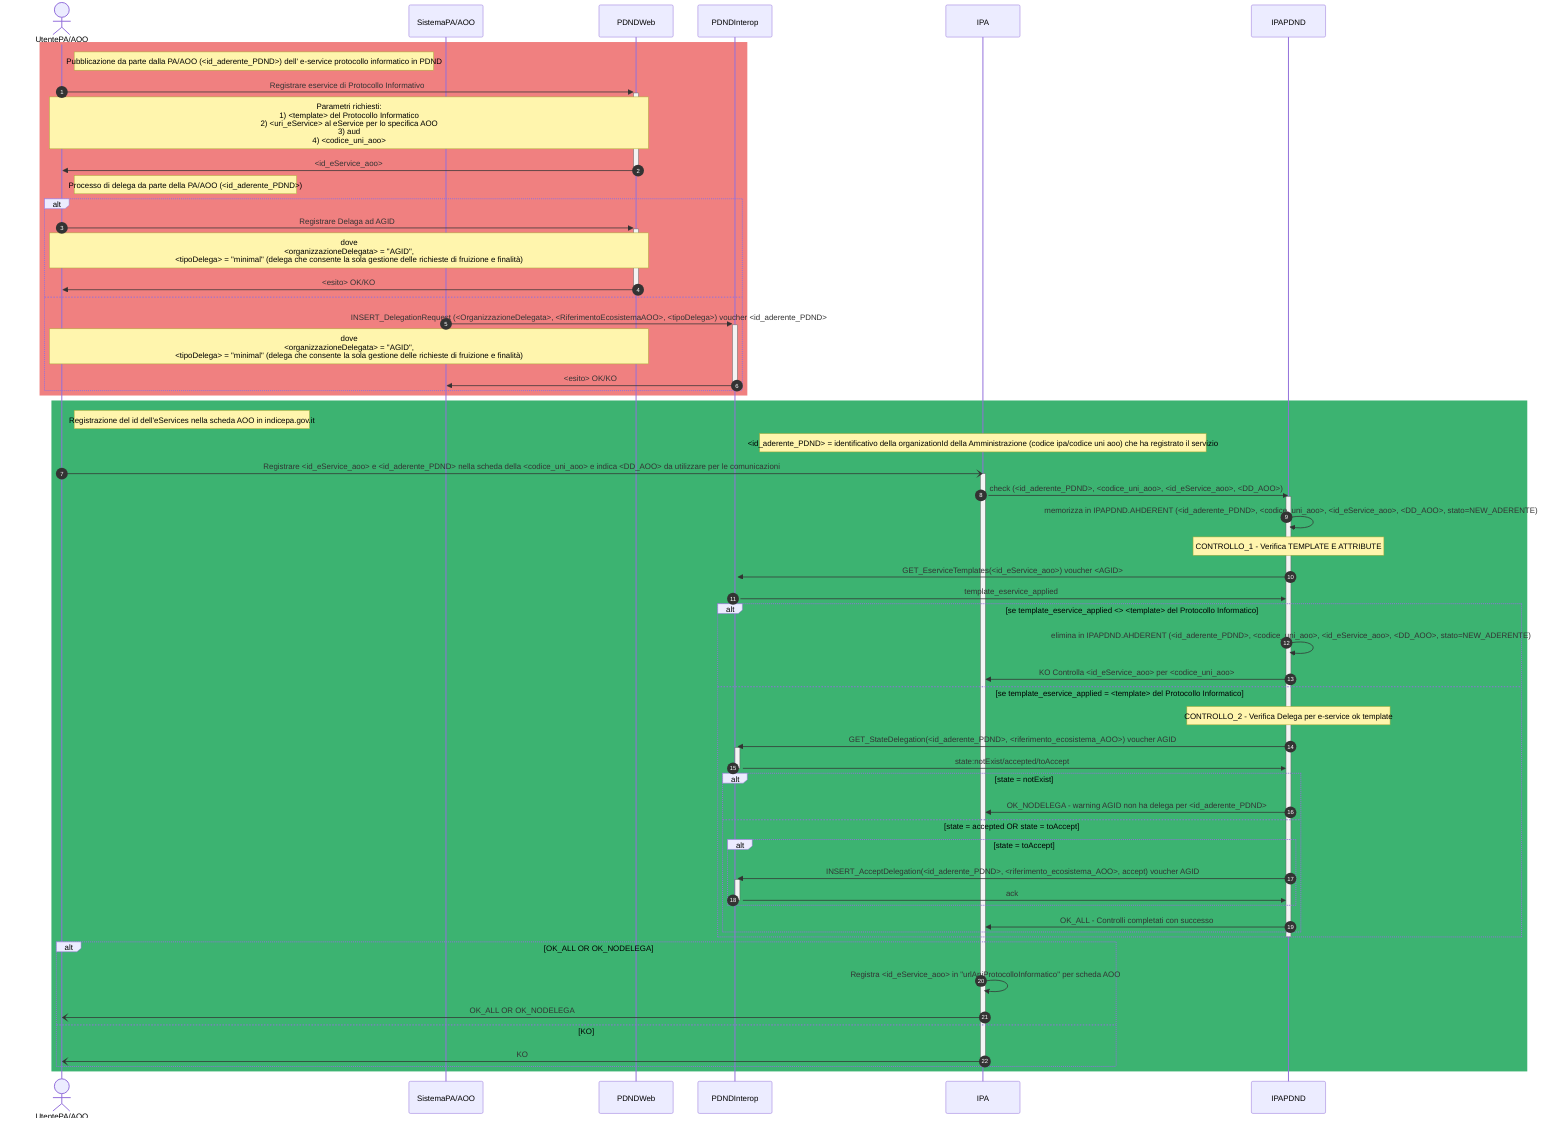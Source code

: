 sequenceDiagram

    actor UtentePA/AOO     
    participant SistemaPA/AOO 
    participant PDNDWeb 
    participant PDNDInterop 
    participant IPA 
    participant IPAPDND 
    
    autonumber

    rect rgb(240,128,128)
        note right of UtentePA/AOO: Pubblicazione da parte dalla PA/AOO (<id_aderente_PDND>) dell' e-service protocollo informatico in PDND
        UtentePA/AOO ->>+ PDNDWeb: Registrare eservice di Protocollo Informativo
        Note over UtentePA/AOO, PDNDWeb: Parametri richiesti: <br> 1) <template> del Protocollo Informatico <br> 2) <uri_eService> al eService per lo specifica AOO <br> 3) aud <br> 4) <codice_uni_aoo>
        PDNDWeb ->>- UtentePA/AOO: <id_eService_aoo>
    
        note right of UtentePA/AOO: Processo di delega da parte della PA/AOO (<id_aderente_PDND>)
        alt
            UtentePA/AOO ->>+ PDNDWeb: Registrare Delaga ad AGID
            Note over UtentePA/AOO, PDNDWeb:  dove <br> <organizzazioneDelegata> = "AGID", <br> <tipoDelega> = "minimal" (delega che consente la sola gestione delle richieste di fruizione e finalità) 
            PDNDWeb ->>- UtentePA/AOO: <esito> OK/KO
        else
            SistemaPA/AOO ->>+ PDNDInterop: INSERT_DelegationRequest (<OrganizzazioneDelegata>, <RiferimentoEcosistemaAOO>, <tipoDelega>) voucher <id_aderente_PDND>
            Note over UtentePA/AOO, PDNDWeb:  dove <br> <organizzazioneDelegata> = "AGID", <br> <tipoDelega> = "minimal" (delega che consente la sola gestione delle richieste di fruizione e finalità)
            PDNDInterop ->>- SistemaPA/AOO: <esito> OK/KO
        end
    end
    
    rect rgb(60,179,113)
        note right of UtentePA/AOO: Registrazione del id dell'eServices nella scheda AOO in indicepa.gov.it

        Note over IPA: <id_aderente_PDND> = identificativo della organizationId della Amministrazione (codice ipa/codice uni aoo) che ha registrato il servizio
        UtentePA/AOO -) IPA: Registrare <id_eService_aoo> e <id_aderente_PDND> nella scheda della <codice_uni_aoo> e indica <DD_AOO> da utilizzare per le comunicazioni
        activate IPA

        IPA ->> IPAPDND: check (<id_aderente_PDND>, <codice_uni_aoo>, <id_eService_aoo>, <DD_AOO>)
            activate IPAPDND

            IPAPDND ->> IPAPDND: memorizza in IPAPDND.AHDERENT (<id_aderente_PDND>, <codice_uni_aoo>, <id_eService_aoo>, <DD_AOO>, stato=NEW_ADERENTE)

            Note over IPAPDND: CONTROLLO_1 - Verifica TEMPLATE E ATTRIBUTE
            IPAPDND ->>+ PDNDInterop: GET_EserviceTemplates(<id_eService_aoo>) voucher <AGID> 
            PDNDInterop ->> IPAPDND: template_eservice_applied 

            alt se template_eservice_applied <> <template> del Protocollo Informatico

                IPAPDND ->> IPAPDND: elimina in IPAPDND.AHDERENT (<id_aderente_PDND>, <codice_uni_aoo>, <id_eService_aoo>, <DD_AOO>, stato=NEW_ADERENTE)
                IPAPDND ->> IPA: KO Controlla <id_eService_aoo> per <codice_uni_aoo>

            else se template_eservice_applied = <template> del Protocollo Informatico

                Note over IPAPDND: CONTROLLO_2 - Verifica Delega per e-service ok template
                IPAPDND ->>+ PDNDInterop: GET_StateDelegation(<id_aderente_PDND>, <riferimento_ecosistema_AOO>) voucher AGID
                PDNDInterop ->>- IPAPDND: state:notExist/accepted/toAccept

                alt state = notExist                    
                    IPAPDND ->> IPA: OK_NODELEGA - warning AGID non ha delega per <id_aderente_PDND>
                else state = accepted OR state = toAccept
                    alt state = toAccept                        
                        IPAPDND ->>+ PDNDInterop: INSERT_AcceptDelegation(<id_aderente_PDND>, <riferimento_ecosistema_AOO>, accept) voucher AGID
                        PDNDInterop ->>- IPAPDND: ack                        
                    end                    
                    IPAPDND ->> IPA: OK_ALL - Controlli completati con successo
                end           
            end

            deactivate IPAPDND

        alt OK_ALL OR OK_NODELEGA
            IPA ->> IPA: Registra <id_eService_aoo> in "urlApiProtocolloInformatico" per scheda AOO            
            IPA -) UtentePA/AOO: OK_ALL OR OK_NODELEGA
        else KO
            IPA -) UtentePA/AOO: KO
        end
        deactivate IPA    
    end